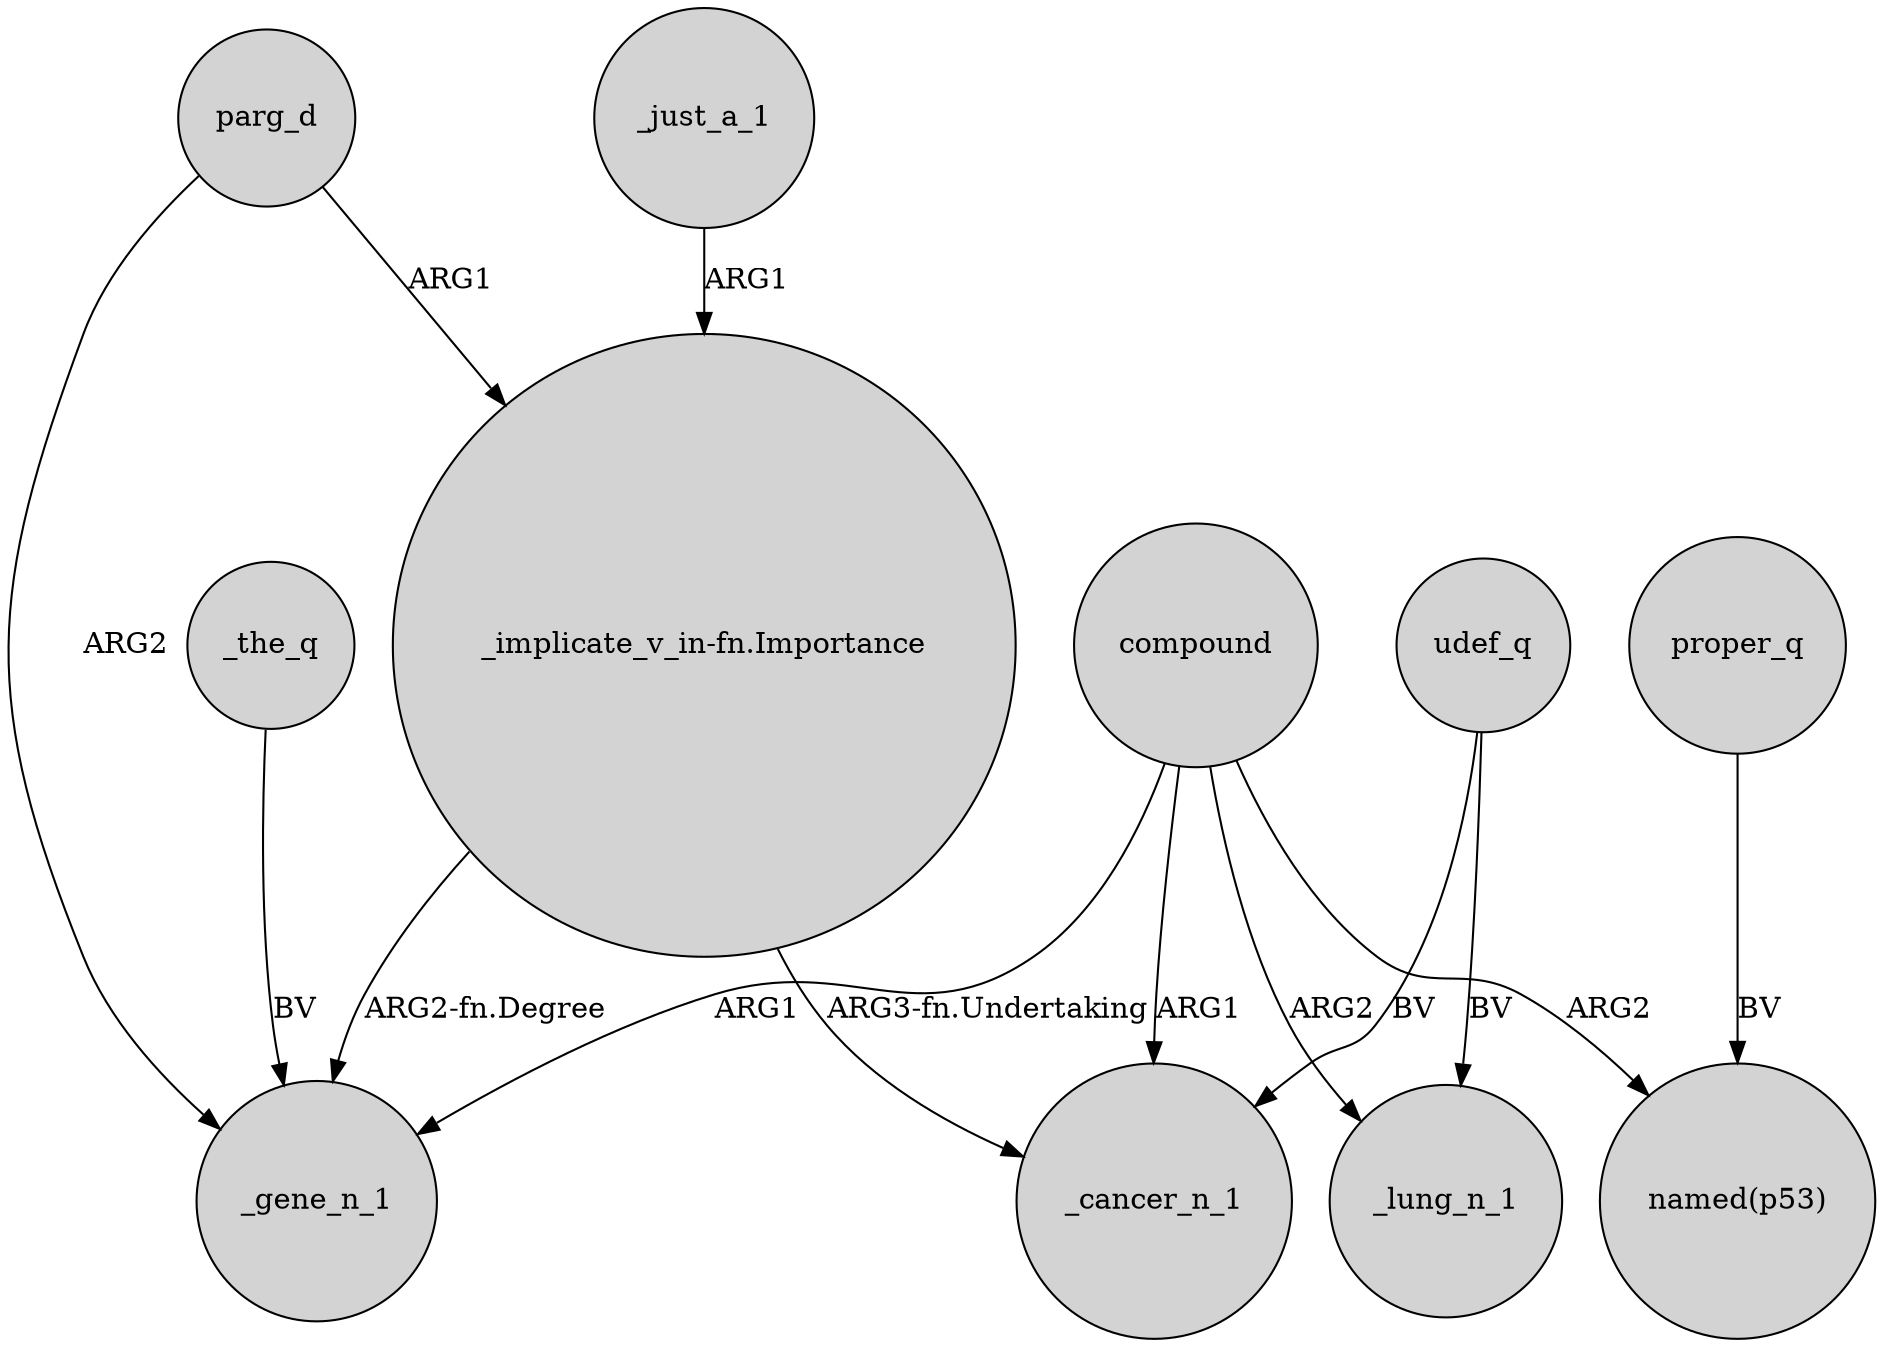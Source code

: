 digraph {
	node [shape=circle style=filled]
	proper_q -> "named(p53)" [label=BV]
	parg_d -> "_implicate_v_in-fn.Importance" [label=ARG1]
	compound -> _cancer_n_1 [label=ARG1]
	compound -> _lung_n_1 [label=ARG2]
	_the_q -> _gene_n_1 [label=BV]
	compound -> "named(p53)" [label=ARG2]
	"_implicate_v_in-fn.Importance" -> _gene_n_1 [label="ARG2-fn.Degree"]
	_just_a_1 -> "_implicate_v_in-fn.Importance" [label=ARG1]
	compound -> _gene_n_1 [label=ARG1]
	"_implicate_v_in-fn.Importance" -> _cancer_n_1 [label="ARG3-fn.Undertaking"]
	parg_d -> _gene_n_1 [label=ARG2]
	udef_q -> _cancer_n_1 [label=BV]
	udef_q -> _lung_n_1 [label=BV]
}
